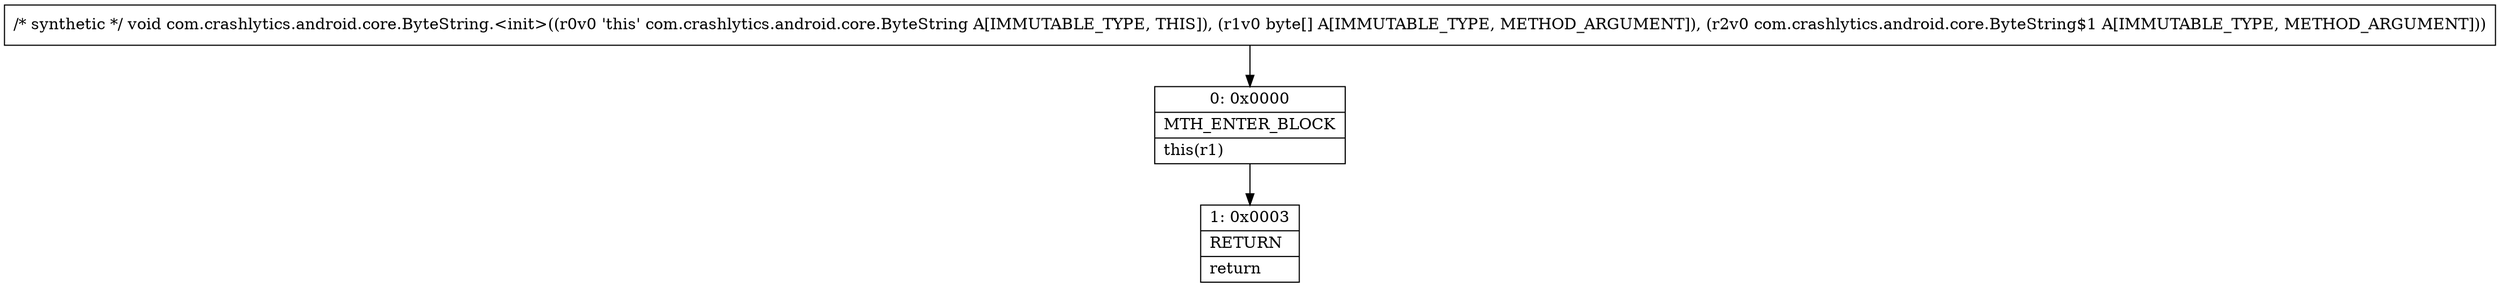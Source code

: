digraph "CFG forcom.crashlytics.android.core.ByteString.\<init\>([BLcom\/crashlytics\/android\/core\/ByteString$1;)V" {
Node_0 [shape=record,label="{0\:\ 0x0000|MTH_ENTER_BLOCK\l|this(r1)\l}"];
Node_1 [shape=record,label="{1\:\ 0x0003|RETURN\l|return\l}"];
MethodNode[shape=record,label="{\/* synthetic *\/ void com.crashlytics.android.core.ByteString.\<init\>((r0v0 'this' com.crashlytics.android.core.ByteString A[IMMUTABLE_TYPE, THIS]), (r1v0 byte[] A[IMMUTABLE_TYPE, METHOD_ARGUMENT]), (r2v0 com.crashlytics.android.core.ByteString$1 A[IMMUTABLE_TYPE, METHOD_ARGUMENT])) }"];
MethodNode -> Node_0;
Node_0 -> Node_1;
}

